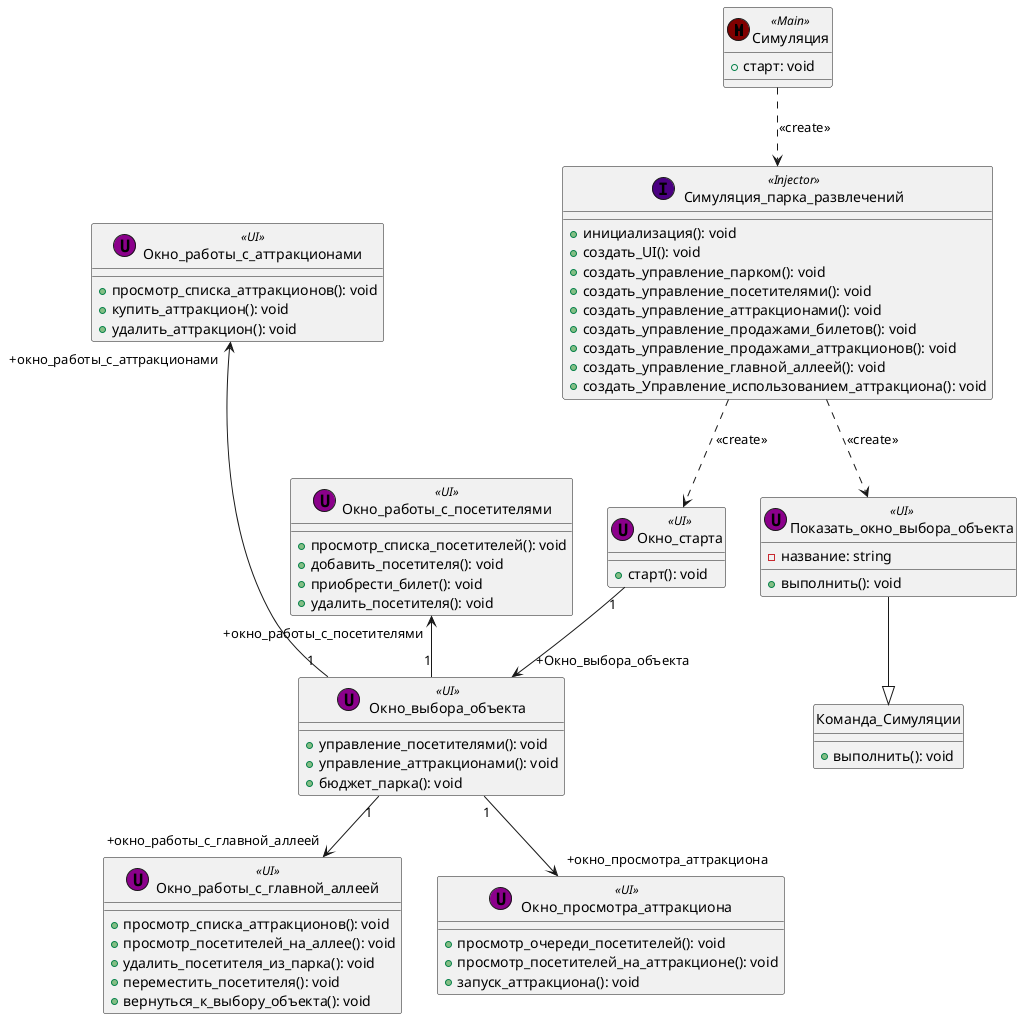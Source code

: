 @startuml
Симуляция ..> Симуляция_парка_развлечений: <<create>>

class Симуляция << (M,Maroon) Main >> {
+ старт: void
}

class Симуляция_парка_развлечений << (I,Indigo) Injector >> {
+ инициализация(): void
+ создать_UI(): void
+ создать_управление_парком(): void
+ создать_управление_посетителями(): void
+ создать_управление_аттракционами(): void
+ создать_управление_продажами_билетов(): void
+ создать_управление_продажами_аттракционов(): void
+ создать_управление_главной_аллеей(): void
+ создать_Управление_использованием_аттракциона(): void
}

class Окно_старта << (U,DarkMagenta) UI>> {
    + старт(): void
}

class Окно_выбора_объекта << (U,DarkMagenta) UI>> {
    + управление_посетителями(): void
    + управление_аттракционами(): void
    + бюджет_парка(): void
}

class Окно_работы_с_посетителями << (U,DarkMagenta) UI>> {
    + просмотр_списка_посетителей(): void
    + добавить_посетителя(): void
    + приобрести_билет(): void
    + удалить_посетителя(): void

}

class Окно_работы_с_аттракционами << (U,DarkMagenta) UI>> {
    + просмотр_списка_аттракционов(): void
    + купить_аттракцион(): void
    + удалить_аттракцион(): void
    
}

class Окно_работы_с_главной_аллеей << (U,DarkMagenta) UI>> {
    + просмотр_списка_аттракционов(): void
    + просмотр_посетителей_на_аллее(): void
    + удалить_посетителя_из_парка(): void
    + переместить_посетителя(): void
    + вернуться_к_выбору_объекта(): void

}

class Окно_просмотра_аттракциона << (U,DarkMagenta) UI>> {
    + просмотр_очереди_посетителей(): void
    + просмотр_посетителей_на_аттракционе(): void
    + запуск_аттракциона(): void
    }

Симуляция_парка_развлечений ..> Окно_старта: <<create>>
Окно_старта "1" -->" +Окно_выбора_объекта" Окно_выбора_объекта
Окно_выбора_объекта "1" -up->" +окно_работы_с_посетителями" Окно_работы_с_посетителями
Окно_выбора_объекта "1" --up->" +окно_работы_с_аттракционами" Окно_работы_с_аттракционами
Окно_выбора_объекта "1" -->" +окно_работы_с_главной_аллеей" Окно_работы_с_главной_аллеей
Окно_выбора_объекта "1" -->" +окно_просмотра_аттракциона" Окно_просмотра_аттракциона

class Показать_окно_выбора_объекта << (U,DarkMagenta) UI>> {
    - название: string
    + выполнить(): void
}

class Команда_Симуляции {
    + выполнить(): void
}

hide Команда_Симуляции circle

Симуляция_парка_развлечений ..> Показать_окно_выбора_объекта: <<create>>
Показать_окно_выбора_объекта --|> Команда_Симуляции


@enduml